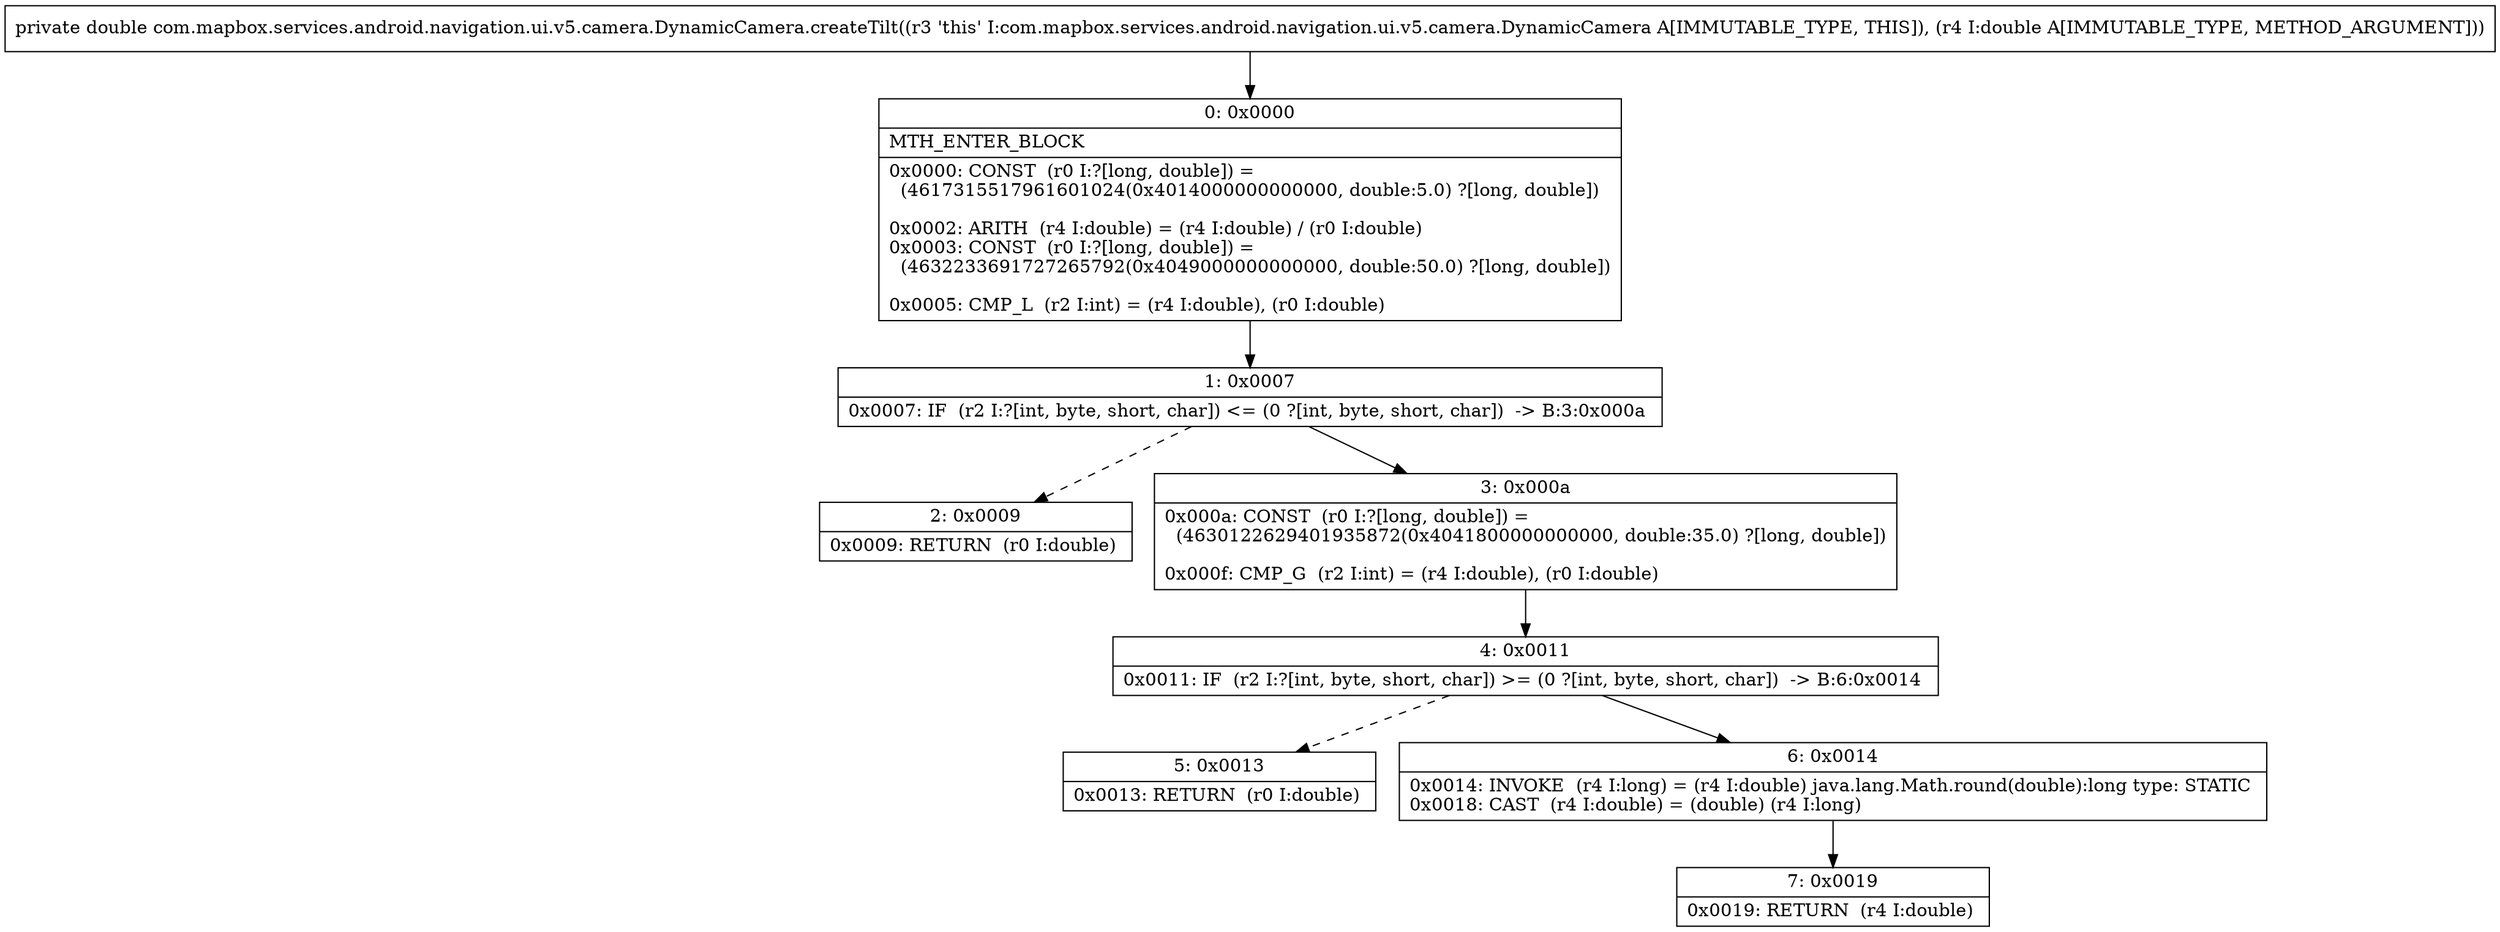 digraph "CFG forcom.mapbox.services.android.navigation.ui.v5.camera.DynamicCamera.createTilt(D)D" {
Node_0 [shape=record,label="{0\:\ 0x0000|MTH_ENTER_BLOCK\l|0x0000: CONST  (r0 I:?[long, double]) = \l  (4617315517961601024(0x4014000000000000, double:5.0) ?[long, double])\l \l0x0002: ARITH  (r4 I:double) = (r4 I:double) \/ (r0 I:double) \l0x0003: CONST  (r0 I:?[long, double]) = \l  (4632233691727265792(0x4049000000000000, double:50.0) ?[long, double])\l \l0x0005: CMP_L  (r2 I:int) = (r4 I:double), (r0 I:double) \l}"];
Node_1 [shape=record,label="{1\:\ 0x0007|0x0007: IF  (r2 I:?[int, byte, short, char]) \<= (0 ?[int, byte, short, char])  \-\> B:3:0x000a \l}"];
Node_2 [shape=record,label="{2\:\ 0x0009|0x0009: RETURN  (r0 I:double) \l}"];
Node_3 [shape=record,label="{3\:\ 0x000a|0x000a: CONST  (r0 I:?[long, double]) = \l  (4630122629401935872(0x4041800000000000, double:35.0) ?[long, double])\l \l0x000f: CMP_G  (r2 I:int) = (r4 I:double), (r0 I:double) \l}"];
Node_4 [shape=record,label="{4\:\ 0x0011|0x0011: IF  (r2 I:?[int, byte, short, char]) \>= (0 ?[int, byte, short, char])  \-\> B:6:0x0014 \l}"];
Node_5 [shape=record,label="{5\:\ 0x0013|0x0013: RETURN  (r0 I:double) \l}"];
Node_6 [shape=record,label="{6\:\ 0x0014|0x0014: INVOKE  (r4 I:long) = (r4 I:double) java.lang.Math.round(double):long type: STATIC \l0x0018: CAST  (r4 I:double) = (double) (r4 I:long) \l}"];
Node_7 [shape=record,label="{7\:\ 0x0019|0x0019: RETURN  (r4 I:double) \l}"];
MethodNode[shape=record,label="{private double com.mapbox.services.android.navigation.ui.v5.camera.DynamicCamera.createTilt((r3 'this' I:com.mapbox.services.android.navigation.ui.v5.camera.DynamicCamera A[IMMUTABLE_TYPE, THIS]), (r4 I:double A[IMMUTABLE_TYPE, METHOD_ARGUMENT])) }"];
MethodNode -> Node_0;
Node_0 -> Node_1;
Node_1 -> Node_2[style=dashed];
Node_1 -> Node_3;
Node_3 -> Node_4;
Node_4 -> Node_5[style=dashed];
Node_4 -> Node_6;
Node_6 -> Node_7;
}

